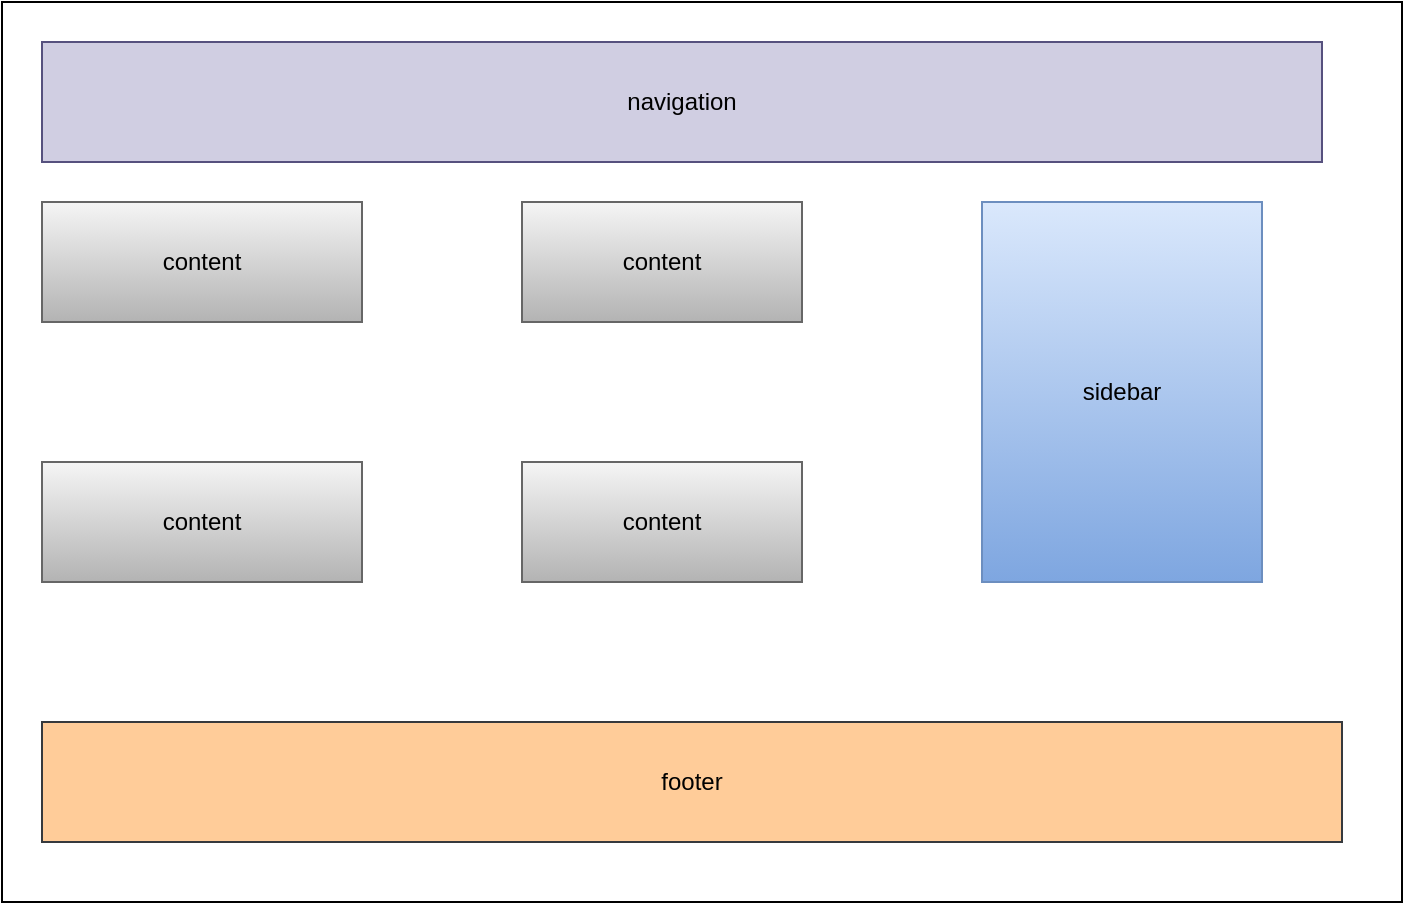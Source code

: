 <mxfile>
    <diagram id="eWX8WkNDCM9xuMLBOrAZ" name="Page-1">
        <mxGraphModel dx="548" dy="480" grid="1" gridSize="10" guides="1" tooltips="1" connect="1" arrows="1" fold="1" page="1" pageScale="1" pageWidth="850" pageHeight="1100" background="none" math="0" shadow="0">
            <root>
                <mxCell id="0"/>
                <mxCell id="1" parent="0"/>
                <mxCell id="2" value="" style="rounded=0;whiteSpace=wrap;html=1;" parent="1" vertex="1">
                    <mxGeometry x="40" y="20" width="700" height="450" as="geometry"/>
                </mxCell>
                <mxCell id="3" value="navigation" style="rounded=0;whiteSpace=wrap;html=1;fillColor=#d0cee2;strokeColor=#56517e;" parent="1" vertex="1">
                    <mxGeometry x="60" y="40" width="640" height="60" as="geometry"/>
                </mxCell>
                <mxCell id="4" value="content" style="rounded=0;whiteSpace=wrap;html=1;fillColor=#f5f5f5;gradientColor=#b3b3b3;strokeColor=#666666;" parent="1" vertex="1">
                    <mxGeometry x="60" y="120" width="160" height="60" as="geometry"/>
                </mxCell>
                <mxCell id="5" value="content" style="rounded=0;whiteSpace=wrap;html=1;fillColor=#f5f5f5;gradientColor=#b3b3b3;strokeColor=#666666;" parent="1" vertex="1">
                    <mxGeometry x="60" y="250" width="160" height="60" as="geometry"/>
                </mxCell>
                <mxCell id="6" value="content" style="rounded=0;whiteSpace=wrap;html=1;fillColor=#f5f5f5;strokeColor=#666666;gradientColor=#b3b3b3;" parent="1" vertex="1">
                    <mxGeometry x="300" y="120" width="140" height="60" as="geometry"/>
                </mxCell>
                <mxCell id="7" value="content" style="rounded=0;whiteSpace=wrap;html=1;fillColor=#f5f5f5;gradientColor=#b3b3b3;strokeColor=#666666;" parent="1" vertex="1">
                    <mxGeometry x="300" y="250" width="140" height="60" as="geometry"/>
                </mxCell>
                <mxCell id="8" value="sidebar" style="rounded=0;whiteSpace=wrap;html=1;fillColor=#dae8fc;gradientColor=#7ea6e0;strokeColor=#6c8ebf;" parent="1" vertex="1">
                    <mxGeometry x="530" y="120" width="140" height="190" as="geometry"/>
                </mxCell>
                <mxCell id="9" value="footer" style="rounded=0;whiteSpace=wrap;html=1;fillColor=#ffcc99;strokeColor=#36393d;" parent="1" vertex="1">
                    <mxGeometry x="60" y="380" width="650" height="60" as="geometry"/>
                </mxCell>
            </root>
        </mxGraphModel>
    </diagram>
</mxfile>